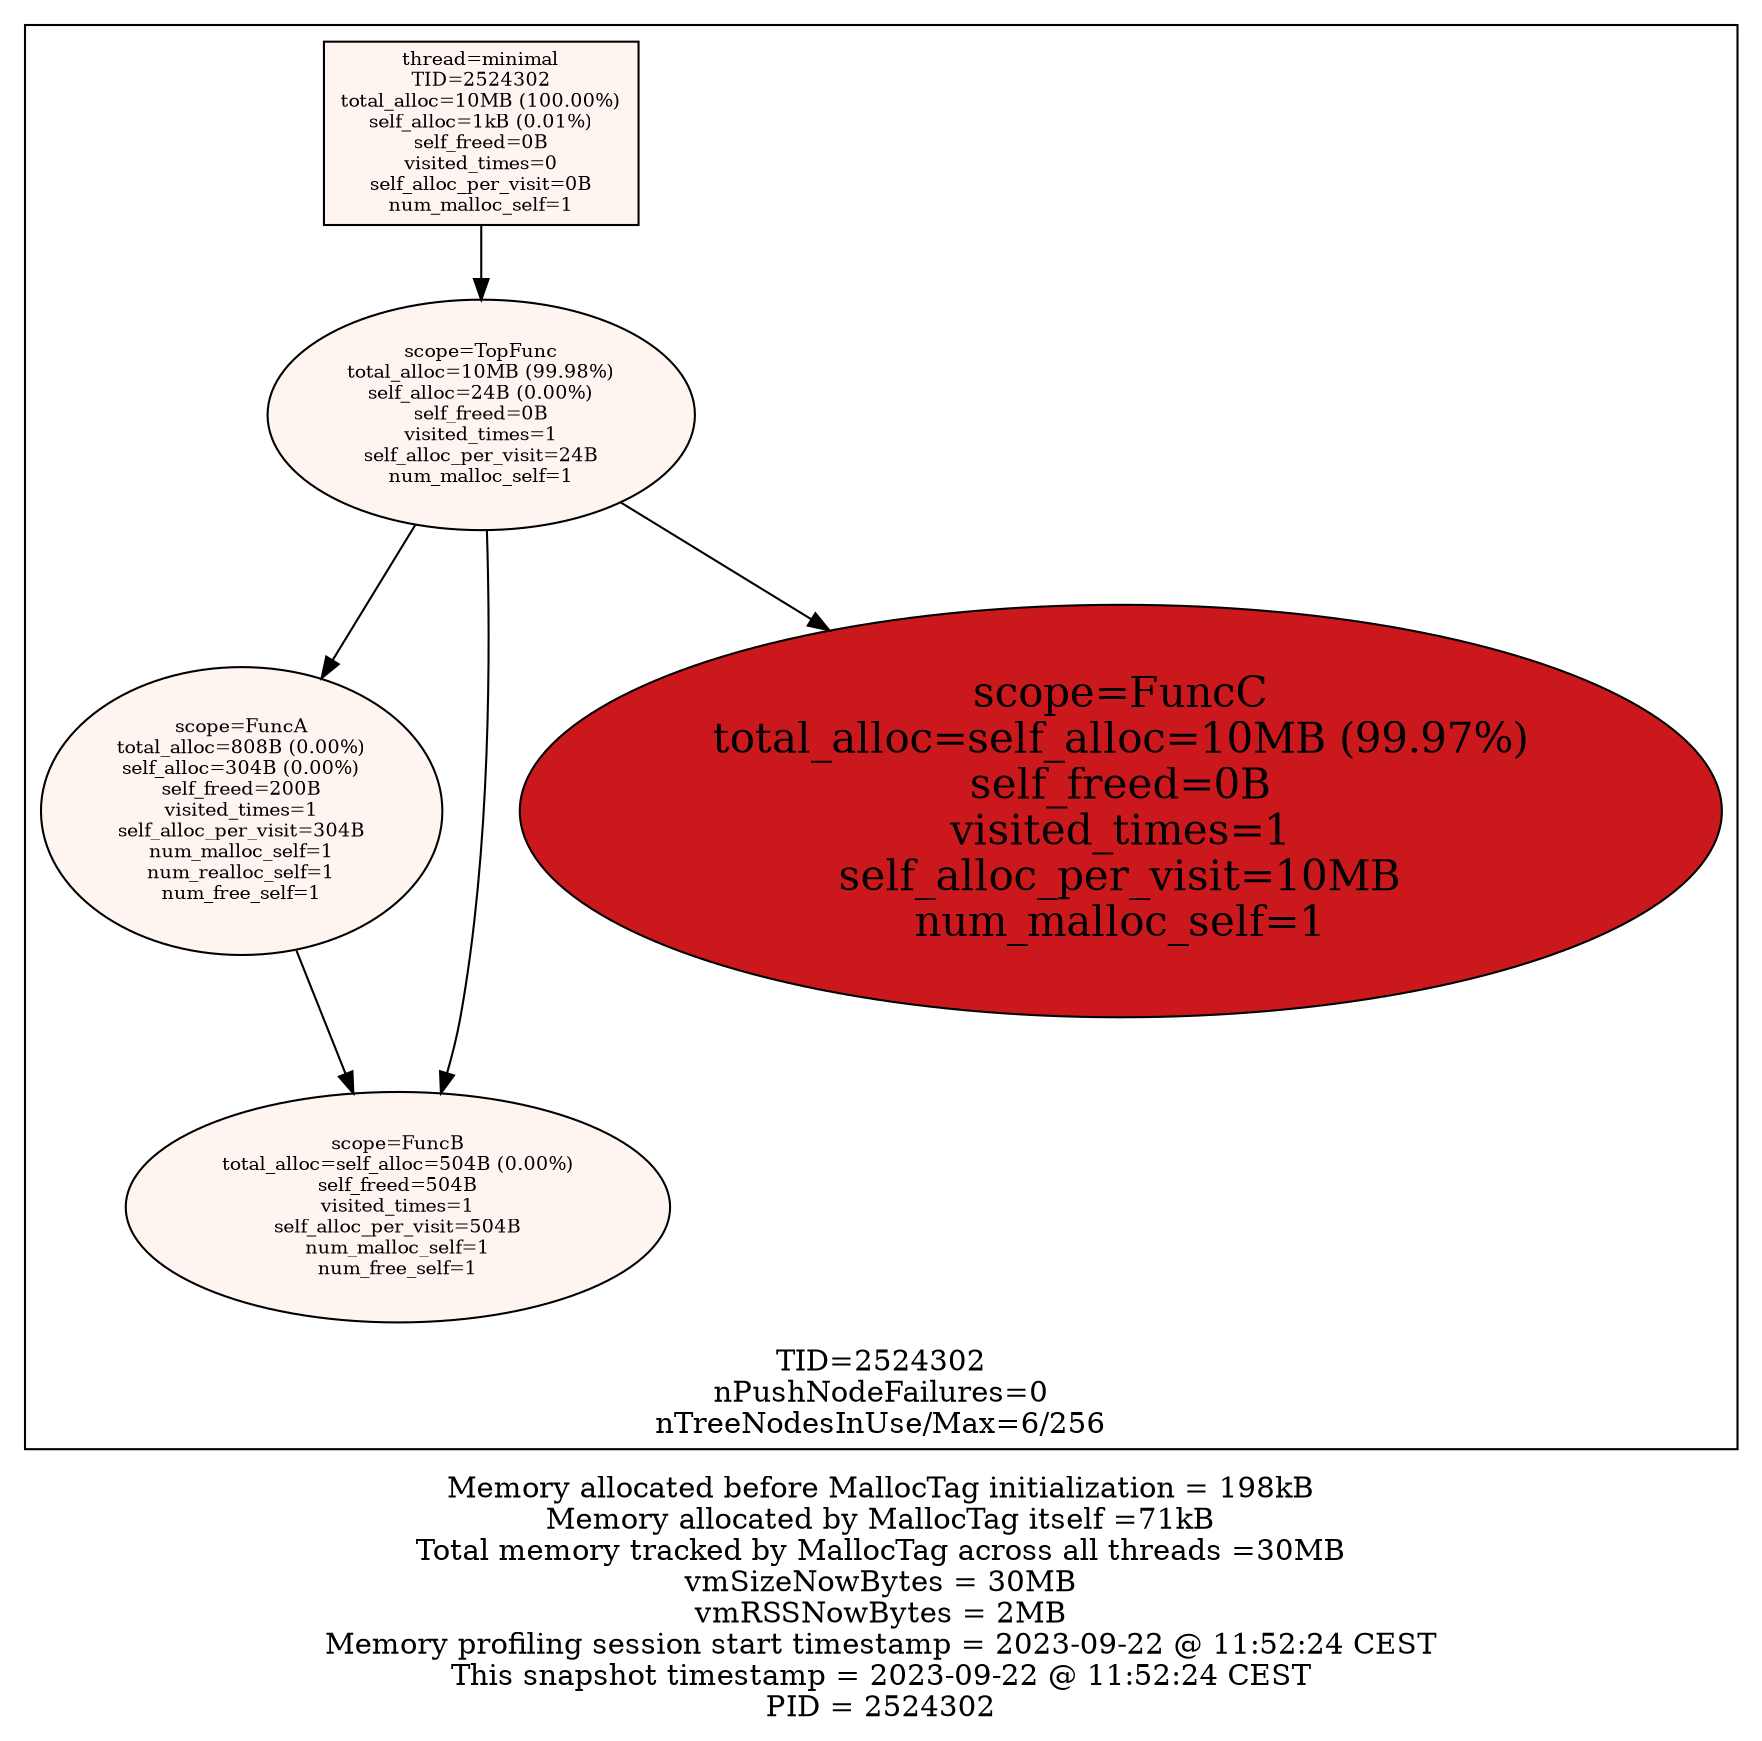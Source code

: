 digraph MallocTree {
 node [colorscheme=reds9 style=filled]
 subgraph cluster_TID2524302 {
  node [colorscheme=reds9 style=filled]
  labelloc="b"
  label="TID=2524302\nnPushNodeFailures=0\nnTreeNodesInUse/Max=6/256\n"
  "2524302_minimal" [label="thread=minimal\nTID=2524302\ntotal_alloc=10MB (100.00%)\nself_alloc=1kB (0.01%)\nself_freed=0B\nvisited_times=0\nself_alloc_per_visit=0B\nnum_malloc_self=1" shape=box fillcolor=1 fontsize=9]
  "2524302_minimal" -> "2524302_TopFunc"
  "2524302_TopFunc" [label="scope=TopFunc\ntotal_alloc=10MB (99.98%)\nself_alloc=24B (0.00%)\nself_freed=0B\nvisited_times=1\nself_alloc_per_visit=24B\nnum_malloc_self=1" fillcolor=1 fontsize=9]
  "2524302_TopFunc" -> "2524302_FuncA"
  "2524302_TopFunc" -> "2524302_FuncB"
  "2524302_TopFunc" -> "2524302_FuncC"
  "2524302_FuncA" [label="scope=FuncA\ntotal_alloc=808B (0.00%)\nself_alloc=304B (0.00%)\nself_freed=200B\nvisited_times=1\nself_alloc_per_visit=304B\nnum_malloc_self=1\nnum_realloc_self=1\nnum_free_self=1" fillcolor=1 fontsize=9]
  "2524302_FuncA" -> "2524302_FuncB"
  "2524302_FuncB" [label="scope=FuncB\ntotal_alloc=self_alloc=504B (0.00%)\nself_freed=504B\nvisited_times=1\nself_alloc_per_visit=504B\nnum_malloc_self=1\nnum_free_self=1" fillcolor=1 fontsize=9]
  "2524302_FuncB" [label="scope=FuncB\ntotal_alloc=self_alloc=504B (0.00%)\nself_freed=504B\nvisited_times=1\nself_alloc_per_visit=504B\nnum_malloc_self=1\nnum_free_self=1" fillcolor=1 fontsize=9]
  "2524302_FuncC" [label="scope=FuncC\ntotal_alloc=self_alloc=10MB (99.97%)\nself_freed=0B\nvisited_times=1\nself_alloc_per_visit=10MB\nnum_malloc_self=1" fillcolor=7 fontsize=20]
 }

 labelloc="b"
 label="Memory allocated before MallocTag initialization = 198kB\nMemory allocated by MallocTag itself =71kB\nTotal memory tracked by MallocTag across all threads =30MB\nvmSizeNowBytes = 30MB\nvmRSSNowBytes = 2MB\nMemory profiling session start timestamp = 2023-09-22 @ 11:52:24 CEST\nThis snapshot timestamp = 2023-09-22 @ 11:52:24 CEST\nPID = 2524302\n"
}


